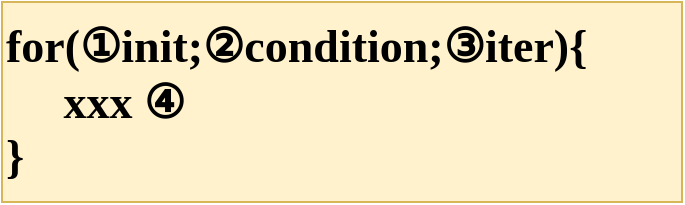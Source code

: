<mxfile version="14.5.1" type="device"><diagram id="lut0h0QZp67KK8FpdZFg" name="第 1 页"><mxGraphModel dx="585" dy="334" grid="1" gridSize="10" guides="1" tooltips="1" connect="1" arrows="1" fold="1" page="1" pageScale="1" pageWidth="827" pageHeight="1169" math="0" shadow="0"><root><mxCell id="0"/><mxCell id="1" parent="0"/><mxCell id="IFWJpqWFi2q4MjKJ65-j-1" value="&lt;b style=&quot;font-size: 23px&quot;&gt;&lt;font face=&quot;Comic Sans MS&quot; style=&quot;font-size: 23px&quot;&gt;for(①init;②condition;③iter){&lt;br&gt;&amp;nbsp; &amp;nbsp; &amp;nbsp;xxx ④&lt;br&gt;}&lt;/font&gt;&lt;/b&gt;" style="rounded=0;whiteSpace=wrap;html=1;align=left;fillColor=#fff2cc;strokeColor=#d6b656;" vertex="1" parent="1"><mxGeometry x="190" y="170" width="340" height="100" as="geometry"/></mxCell></root></mxGraphModel></diagram></mxfile>